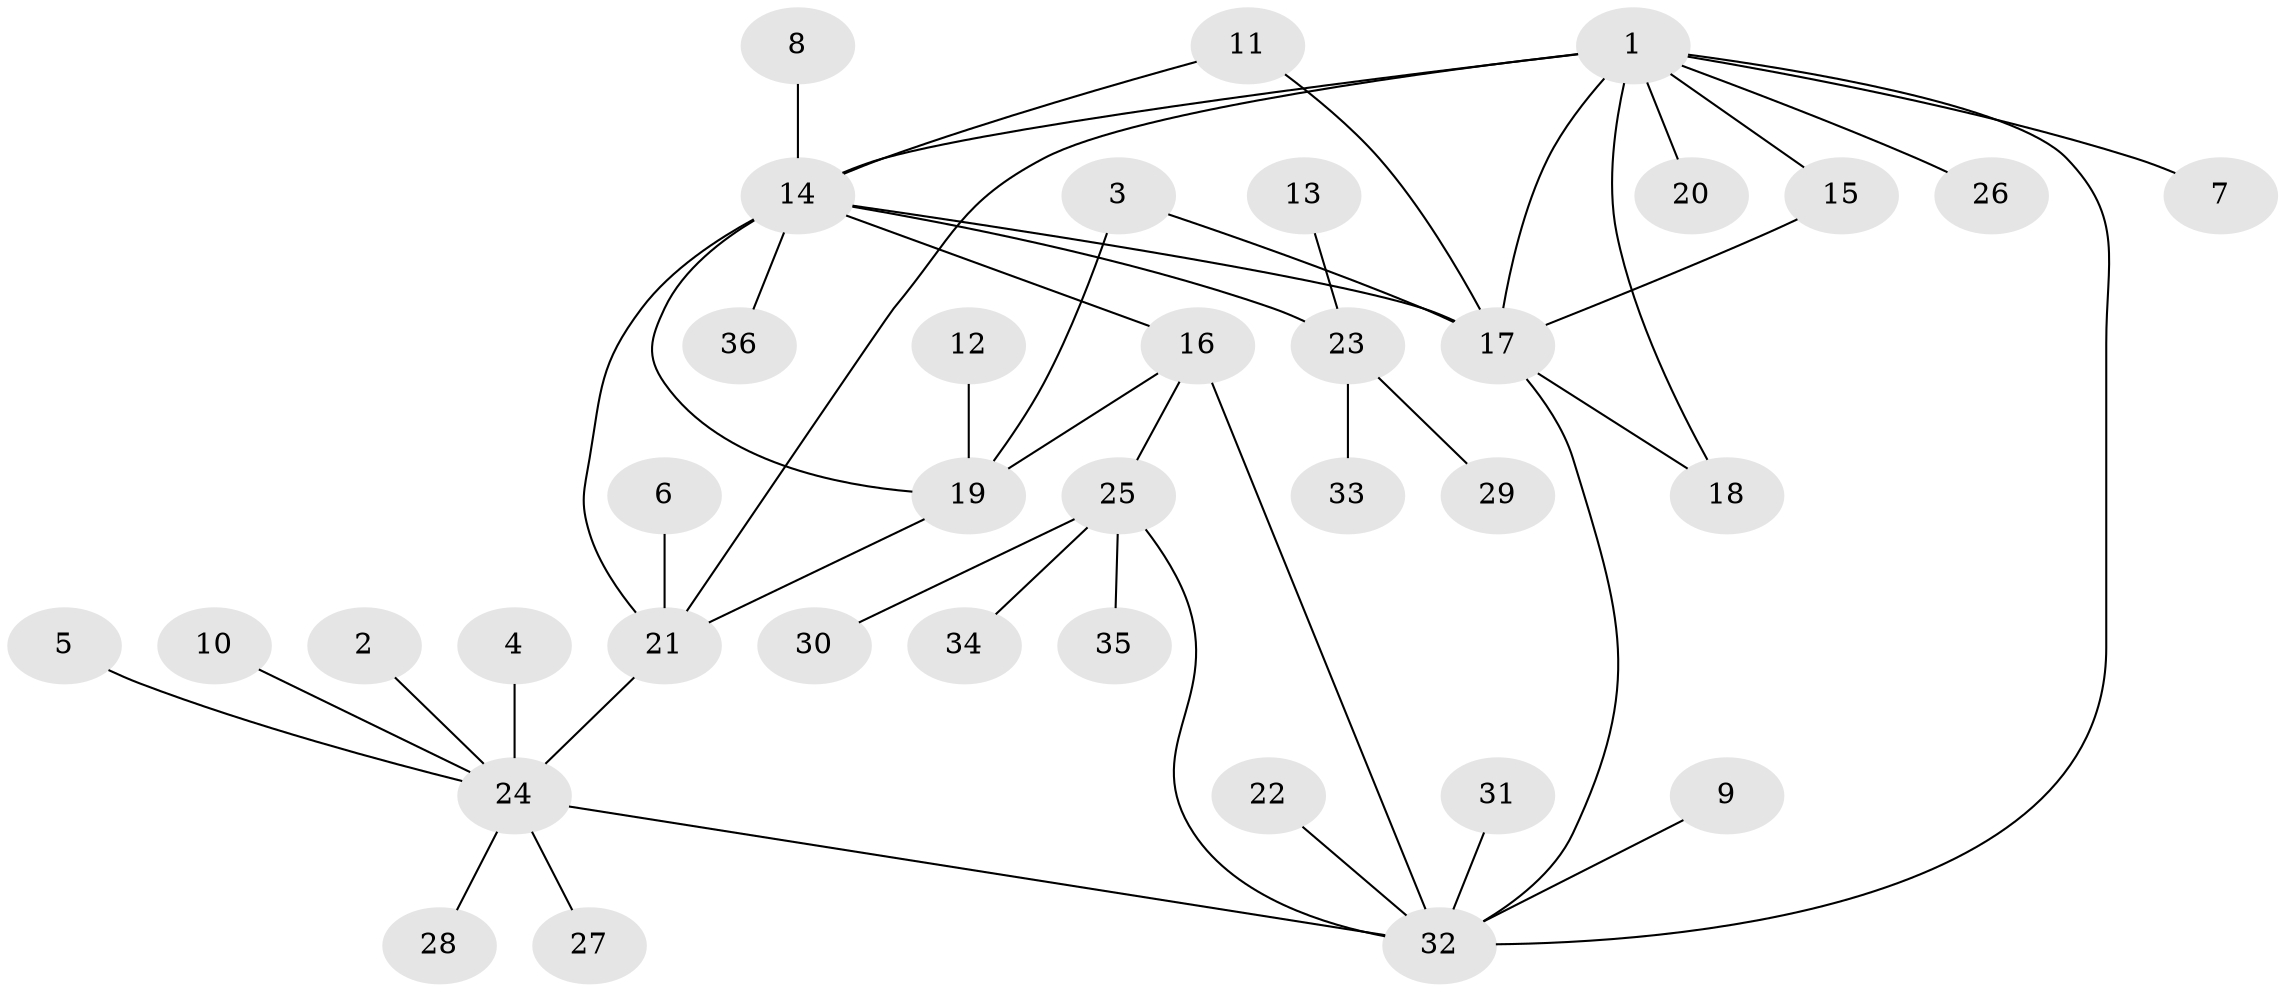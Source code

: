 // original degree distribution, {7: 0.043478260869565216, 2: 0.11594202898550725, 5: 0.057971014492753624, 6: 0.043478260869565216, 4: 0.043478260869565216, 8: 0.014492753623188406, 9: 0.014492753623188406, 11: 0.014492753623188406, 1: 0.5942028985507246, 3: 0.057971014492753624}
// Generated by graph-tools (version 1.1) at 2025/26/03/09/25 03:26:39]
// undirected, 36 vertices, 47 edges
graph export_dot {
graph [start="1"]
  node [color=gray90,style=filled];
  1;
  2;
  3;
  4;
  5;
  6;
  7;
  8;
  9;
  10;
  11;
  12;
  13;
  14;
  15;
  16;
  17;
  18;
  19;
  20;
  21;
  22;
  23;
  24;
  25;
  26;
  27;
  28;
  29;
  30;
  31;
  32;
  33;
  34;
  35;
  36;
  1 -- 7 [weight=1.0];
  1 -- 14 [weight=2.0];
  1 -- 15 [weight=1.0];
  1 -- 17 [weight=1.0];
  1 -- 18 [weight=1.0];
  1 -- 20 [weight=1.0];
  1 -- 21 [weight=1.0];
  1 -- 26 [weight=1.0];
  1 -- 32 [weight=1.0];
  2 -- 24 [weight=1.0];
  3 -- 17 [weight=1.0];
  3 -- 19 [weight=1.0];
  4 -- 24 [weight=1.0];
  5 -- 24 [weight=1.0];
  6 -- 21 [weight=1.0];
  8 -- 14 [weight=1.0];
  9 -- 32 [weight=1.0];
  10 -- 24 [weight=1.0];
  11 -- 14 [weight=1.0];
  11 -- 17 [weight=1.0];
  12 -- 19 [weight=1.0];
  13 -- 23 [weight=1.0];
  14 -- 16 [weight=1.0];
  14 -- 17 [weight=1.0];
  14 -- 19 [weight=1.0];
  14 -- 21 [weight=1.0];
  14 -- 23 [weight=1.0];
  14 -- 36 [weight=1.0];
  15 -- 17 [weight=1.0];
  16 -- 19 [weight=1.0];
  16 -- 25 [weight=1.0];
  16 -- 32 [weight=1.0];
  17 -- 18 [weight=1.0];
  17 -- 32 [weight=1.0];
  19 -- 21 [weight=1.0];
  21 -- 24 [weight=2.0];
  22 -- 32 [weight=1.0];
  23 -- 29 [weight=1.0];
  23 -- 33 [weight=1.0];
  24 -- 27 [weight=1.0];
  24 -- 28 [weight=1.0];
  24 -- 32 [weight=1.0];
  25 -- 30 [weight=1.0];
  25 -- 32 [weight=1.0];
  25 -- 34 [weight=1.0];
  25 -- 35 [weight=1.0];
  31 -- 32 [weight=1.0];
}
